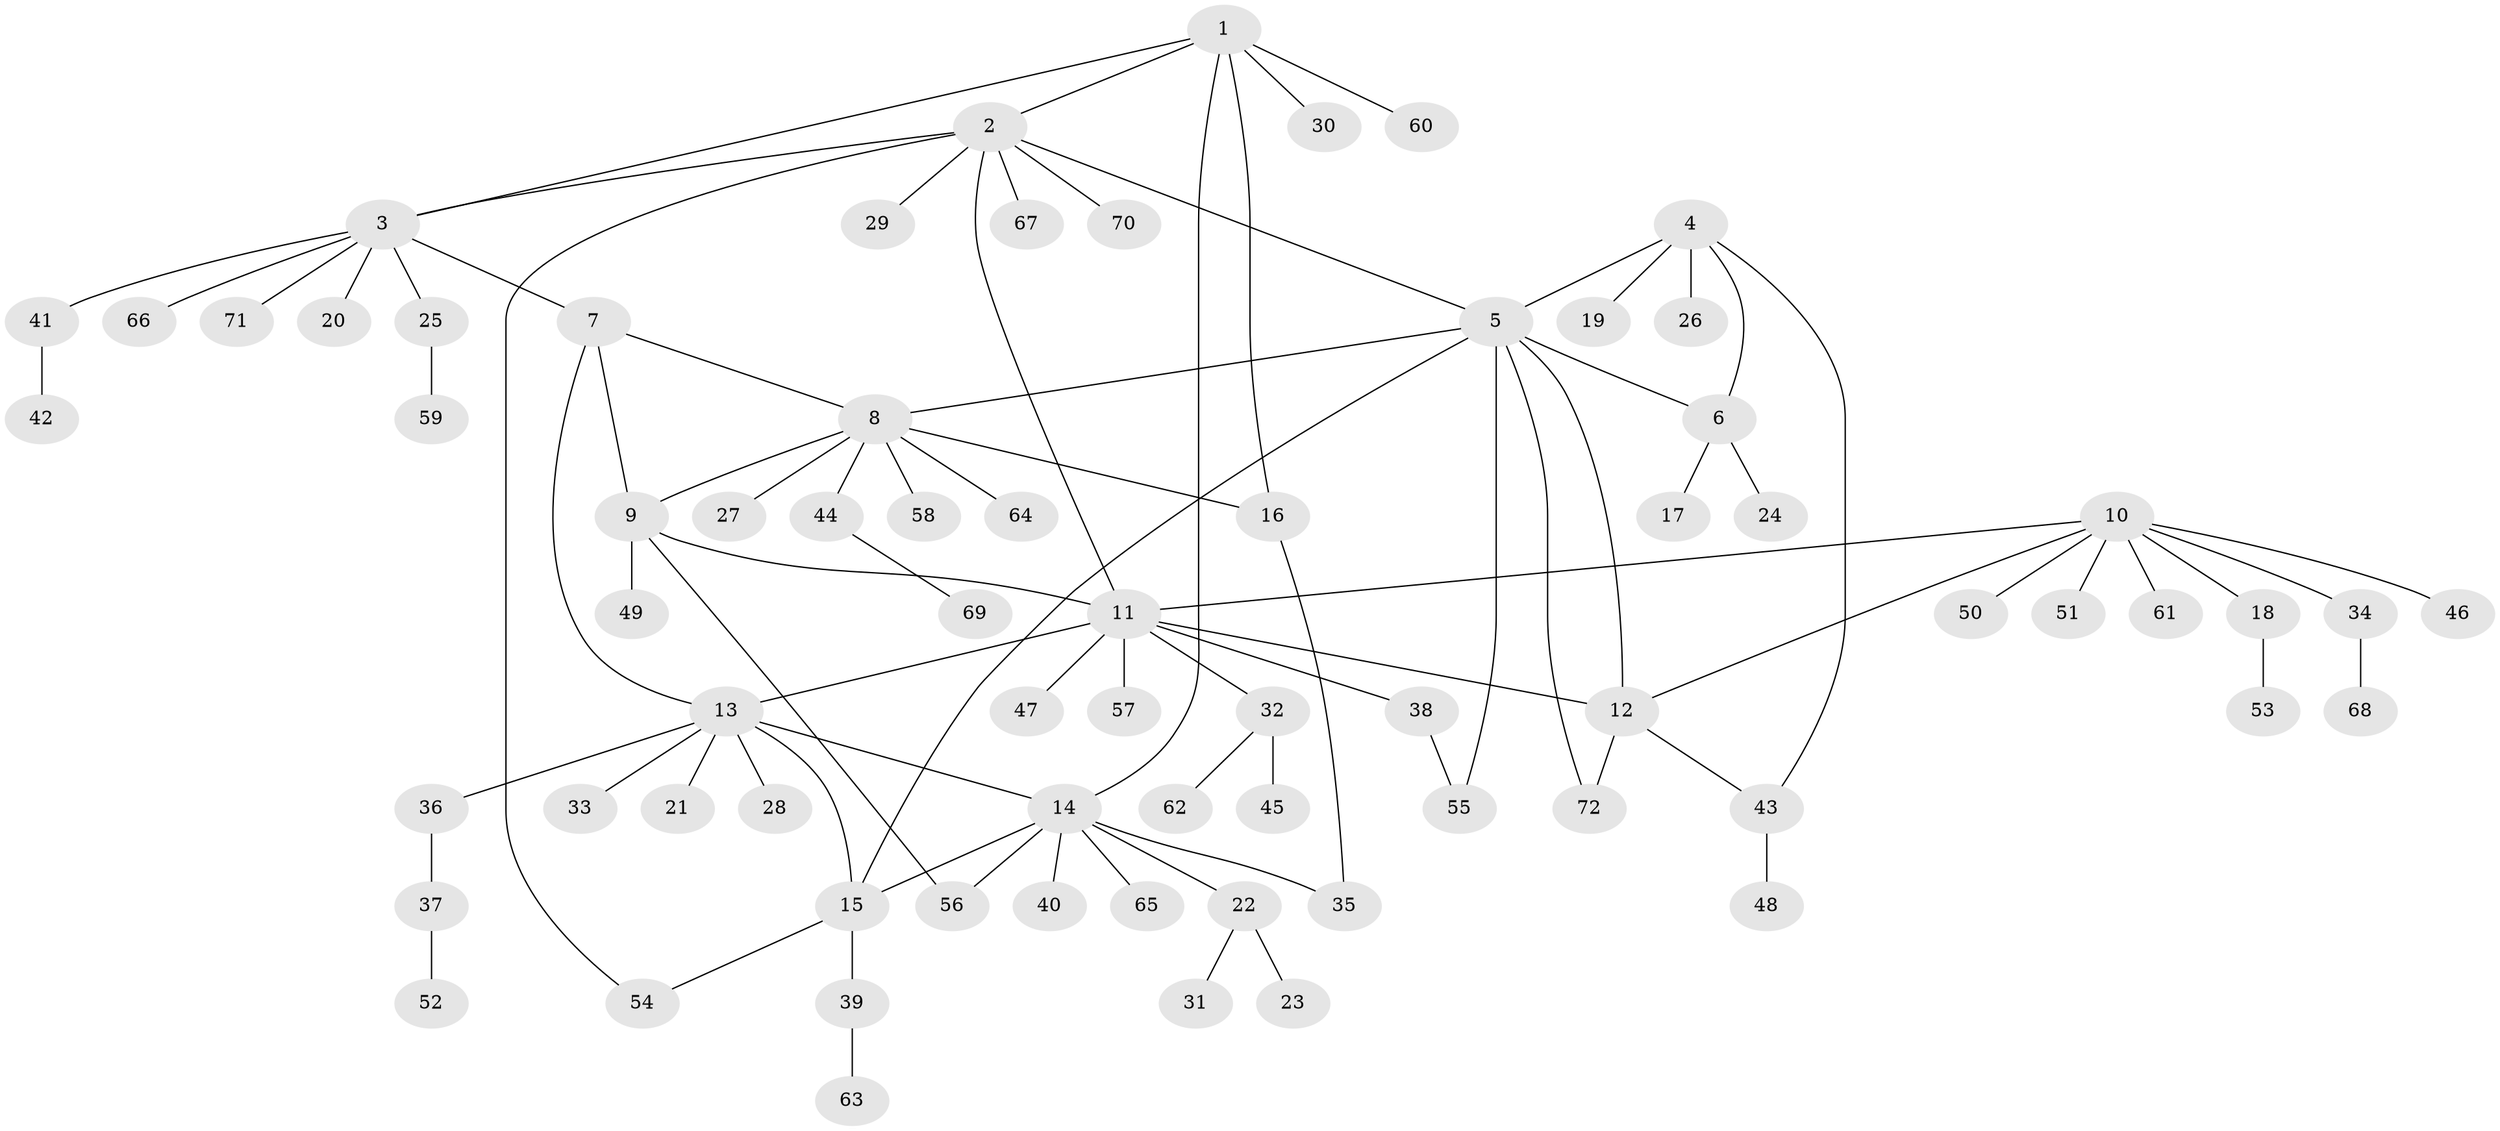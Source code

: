 // Generated by graph-tools (version 1.1) at 2025/02/03/09/25 03:02:33]
// undirected, 72 vertices, 89 edges
graph export_dot {
graph [start="1"]
  node [color=gray90,style=filled];
  1;
  2;
  3;
  4;
  5;
  6;
  7;
  8;
  9;
  10;
  11;
  12;
  13;
  14;
  15;
  16;
  17;
  18;
  19;
  20;
  21;
  22;
  23;
  24;
  25;
  26;
  27;
  28;
  29;
  30;
  31;
  32;
  33;
  34;
  35;
  36;
  37;
  38;
  39;
  40;
  41;
  42;
  43;
  44;
  45;
  46;
  47;
  48;
  49;
  50;
  51;
  52;
  53;
  54;
  55;
  56;
  57;
  58;
  59;
  60;
  61;
  62;
  63;
  64;
  65;
  66;
  67;
  68;
  69;
  70;
  71;
  72;
  1 -- 2;
  1 -- 3;
  1 -- 14;
  1 -- 16;
  1 -- 30;
  1 -- 60;
  2 -- 3;
  2 -- 5;
  2 -- 11;
  2 -- 29;
  2 -- 54;
  2 -- 67;
  2 -- 70;
  3 -- 7;
  3 -- 20;
  3 -- 25;
  3 -- 41;
  3 -- 66;
  3 -- 71;
  4 -- 5;
  4 -- 6;
  4 -- 19;
  4 -- 26;
  4 -- 43;
  5 -- 6;
  5 -- 8;
  5 -- 12;
  5 -- 15;
  5 -- 55;
  5 -- 72;
  6 -- 17;
  6 -- 24;
  7 -- 8;
  7 -- 9;
  7 -- 13;
  8 -- 9;
  8 -- 16;
  8 -- 27;
  8 -- 44;
  8 -- 58;
  8 -- 64;
  9 -- 11;
  9 -- 49;
  9 -- 56;
  10 -- 11;
  10 -- 12;
  10 -- 18;
  10 -- 34;
  10 -- 46;
  10 -- 50;
  10 -- 51;
  10 -- 61;
  11 -- 12;
  11 -- 13;
  11 -- 32;
  11 -- 38;
  11 -- 47;
  11 -- 57;
  12 -- 43;
  12 -- 72;
  13 -- 14;
  13 -- 15;
  13 -- 21;
  13 -- 28;
  13 -- 33;
  13 -- 36;
  14 -- 15;
  14 -- 22;
  14 -- 35;
  14 -- 40;
  14 -- 56;
  14 -- 65;
  15 -- 39;
  15 -- 54;
  16 -- 35;
  18 -- 53;
  22 -- 23;
  22 -- 31;
  25 -- 59;
  32 -- 45;
  32 -- 62;
  34 -- 68;
  36 -- 37;
  37 -- 52;
  38 -- 55;
  39 -- 63;
  41 -- 42;
  43 -- 48;
  44 -- 69;
}
